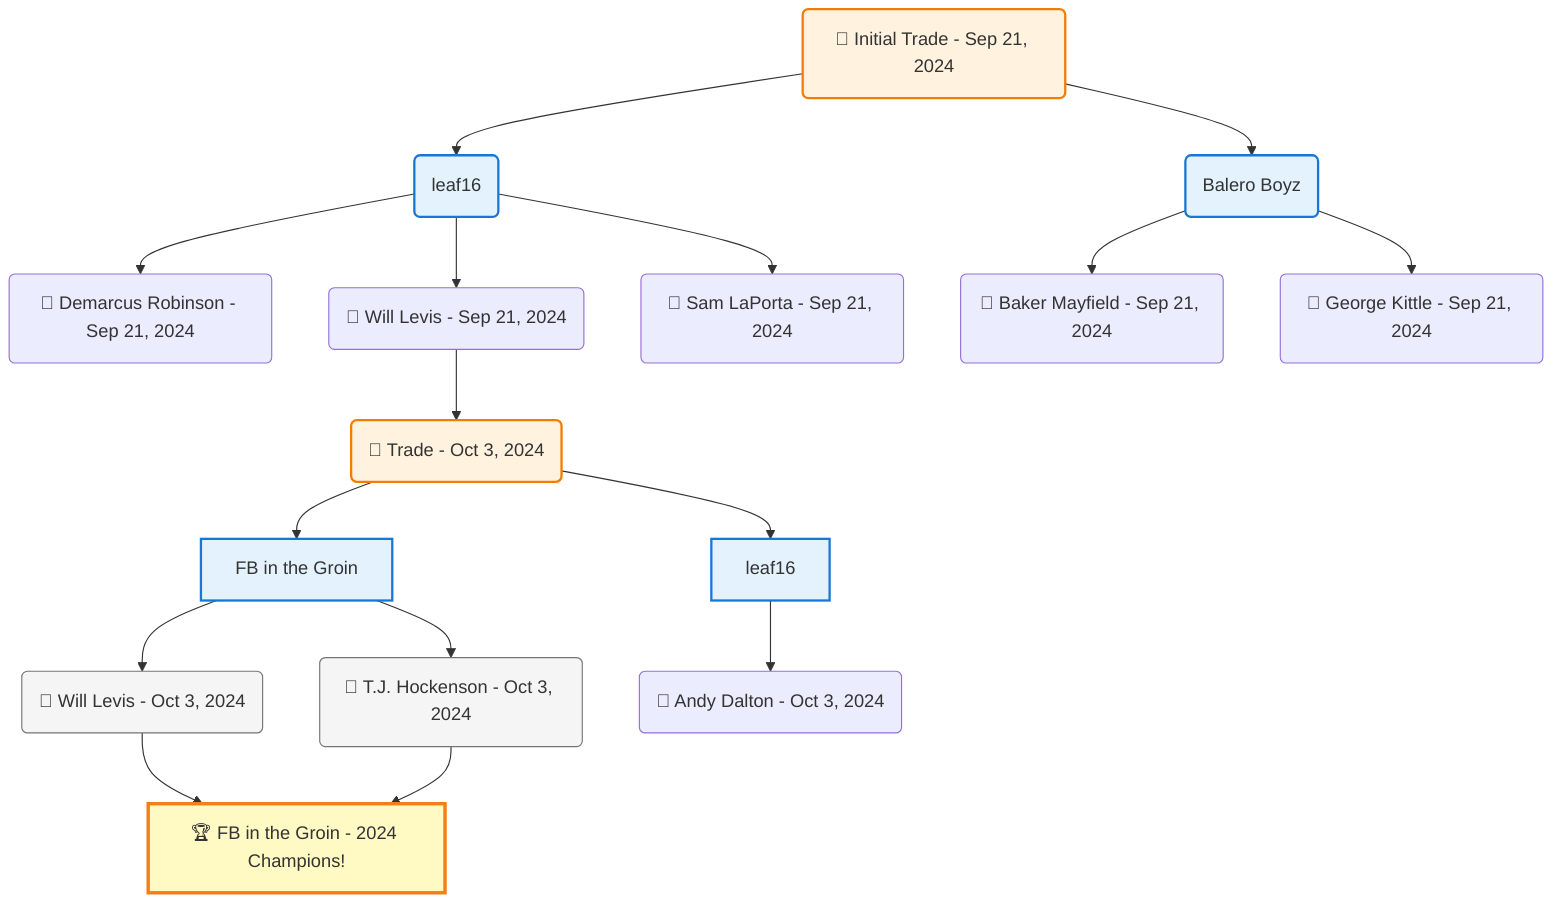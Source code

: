 flowchart TD

    TRADE_MAIN("🔄 Initial Trade - Sep 21, 2024")
    TEAM_1("leaf16")
    TEAM_2("Balero Boyz")
    NODE_31bc94fc-885d-4b96-a3e8-009981e2b374("🔄 Demarcus Robinson - Sep 21, 2024")
    NODE_801f72a8-20fb-4d83-a6a8-35d7c1c37417("🔄 Will Levis - Sep 21, 2024")
    TRADE_2b4a01ee-7b58-438b-81fc-a627fbe67457_3("🔄 Trade - Oct 3, 2024")
    TEAM_f483ecf1-cd17-4991-854b-e52dfc957b45_4["FB in the Groin"]
    NODE_e2907b17-adfb-4c09-adb0-2782040aee2b("🔄 Will Levis - Oct 3, 2024")
    CHAMP_f483ecf1-cd17-4991-854b-e52dfc957b45_2024["🏆 FB in the Groin - 2024 Champions!"]
    NODE_1b8dd640-21fc-42b1-9108-3d999c90067f("🔄 T.J. Hockenson - Oct 3, 2024")
    TEAM_66fb98f4-89a7-45f9-893a-b41d71e6249d_5["leaf16"]
    NODE_83daa455-0c86-4f49-a0a0-f3440d4f75c9("🔄 Andy Dalton - Oct 3, 2024")
    NODE_fd314efd-f34b-4a8b-ac7a-5a7a10b7fce3("🔄 Sam LaPorta - Sep 21, 2024")
    NODE_03a1a7af-d13d-43f4-885c-bf316c184d41("🔄 Baker Mayfield - Sep 21, 2024")
    NODE_f3eb338e-4fa1-425f-9223-c15304171ea8("🔄 George Kittle - Sep 21, 2024")

    TRADE_MAIN --> TEAM_1
    TRADE_MAIN --> TEAM_2
    TEAM_1 --> NODE_31bc94fc-885d-4b96-a3e8-009981e2b374
    TEAM_1 --> NODE_801f72a8-20fb-4d83-a6a8-35d7c1c37417
    NODE_801f72a8-20fb-4d83-a6a8-35d7c1c37417 --> TRADE_2b4a01ee-7b58-438b-81fc-a627fbe67457_3
    TRADE_2b4a01ee-7b58-438b-81fc-a627fbe67457_3 --> TEAM_f483ecf1-cd17-4991-854b-e52dfc957b45_4
    TEAM_f483ecf1-cd17-4991-854b-e52dfc957b45_4 --> NODE_e2907b17-adfb-4c09-adb0-2782040aee2b
    NODE_e2907b17-adfb-4c09-adb0-2782040aee2b --> CHAMP_f483ecf1-cd17-4991-854b-e52dfc957b45_2024
    TEAM_f483ecf1-cd17-4991-854b-e52dfc957b45_4 --> NODE_1b8dd640-21fc-42b1-9108-3d999c90067f
    NODE_1b8dd640-21fc-42b1-9108-3d999c90067f --> CHAMP_f483ecf1-cd17-4991-854b-e52dfc957b45_2024
    TRADE_2b4a01ee-7b58-438b-81fc-a627fbe67457_3 --> TEAM_66fb98f4-89a7-45f9-893a-b41d71e6249d_5
    TEAM_66fb98f4-89a7-45f9-893a-b41d71e6249d_5 --> NODE_83daa455-0c86-4f49-a0a0-f3440d4f75c9
    TEAM_1 --> NODE_fd314efd-f34b-4a8b-ac7a-5a7a10b7fce3
    TEAM_2 --> NODE_03a1a7af-d13d-43f4-885c-bf316c184d41
    TEAM_2 --> NODE_f3eb338e-4fa1-425f-9223-c15304171ea8

    %% Node styling
    classDef teamNode fill:#e3f2fd,stroke:#1976d2,stroke-width:2px
    classDef tradeNode fill:#fff3e0,stroke:#f57c00,stroke-width:2px
    classDef playerNode fill:#f3e5f5,stroke:#7b1fa2,stroke-width:1px
    classDef nonRootPlayerNode fill:#f5f5f5,stroke:#757575,stroke-width:1px
    classDef endNode fill:#ffebee,stroke:#c62828,stroke-width:2px
    classDef waiverNode fill:#e8f5e8,stroke:#388e3c,stroke-width:2px
    classDef championshipNode fill:#fff9c4,stroke:#f57f17,stroke-width:3px

    class TEAM_1,TEAM_2,TEAM_f483ecf1-cd17-4991-854b-e52dfc957b45_4,TEAM_66fb98f4-89a7-45f9-893a-b41d71e6249d_5 teamNode
    class CHAMP_f483ecf1-cd17-4991-854b-e52dfc957b45_2024 championshipNode
    class NODE_e2907b17-adfb-4c09-adb0-2782040aee2b,NODE_1b8dd640-21fc-42b1-9108-3d999c90067f nonRootPlayerNode
    class TRADE_MAIN,TRADE_2b4a01ee-7b58-438b-81fc-a627fbe67457_3 tradeNode